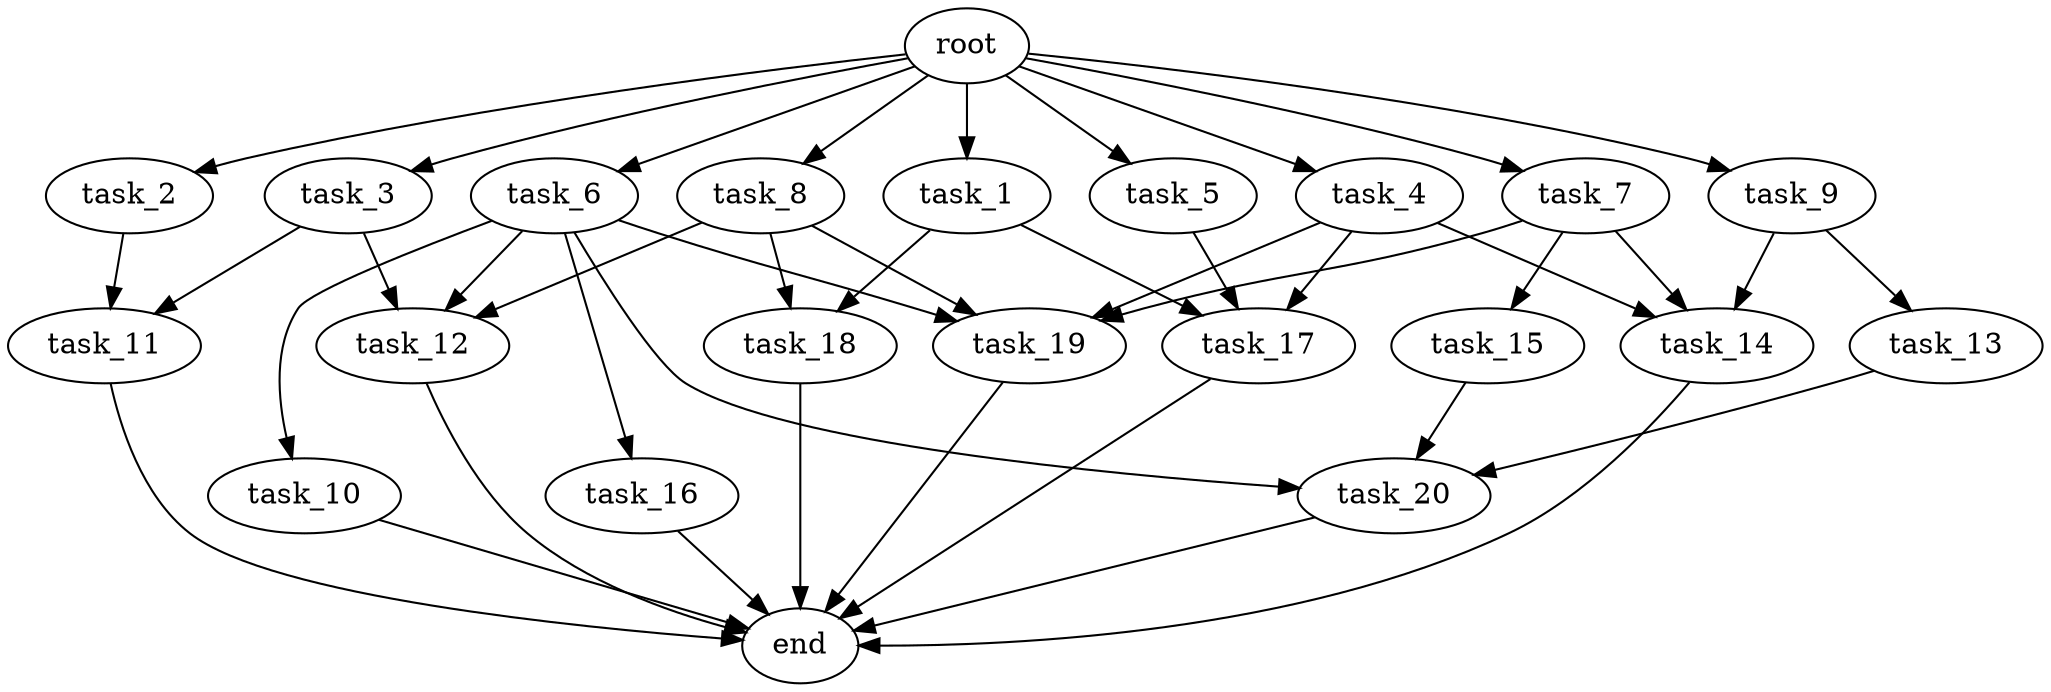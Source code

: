 digraph G {
  root [size="0.000000e+00"];
  task_1 [size="1.829511e+10"];
  task_2 [size="4.008374e+10"];
  task_3 [size="9.623137e+10"];
  task_4 [size="2.719059e+10"];
  task_5 [size="3.857769e+10"];
  task_6 [size="8.506865e+10"];
  task_7 [size="7.999191e+10"];
  task_8 [size="6.488816e+10"];
  task_9 [size="7.969299e+10"];
  task_10 [size="1.131453e+10"];
  task_11 [size="6.962003e+10"];
  task_12 [size="5.874053e+09"];
  task_13 [size="9.424727e+10"];
  task_14 [size="1.594795e+10"];
  task_15 [size="4.160861e+10"];
  task_16 [size="5.907912e+10"];
  task_17 [size="8.022846e+10"];
  task_18 [size="6.784253e+10"];
  task_19 [size="1.813424e+10"];
  task_20 [size="3.798128e+10"];
  end [size="0.000000e+00"];

  root -> task_1 [size="1.000000e-12"];
  root -> task_2 [size="1.000000e-12"];
  root -> task_3 [size="1.000000e-12"];
  root -> task_4 [size="1.000000e-12"];
  root -> task_5 [size="1.000000e-12"];
  root -> task_6 [size="1.000000e-12"];
  root -> task_7 [size="1.000000e-12"];
  root -> task_8 [size="1.000000e-12"];
  root -> task_9 [size="1.000000e-12"];
  task_1 -> task_17 [size="2.674282e+08"];
  task_1 -> task_18 [size="3.392126e+08"];
  task_2 -> task_11 [size="3.481001e+08"];
  task_3 -> task_11 [size="3.481001e+08"];
  task_3 -> task_12 [size="1.958018e+07"];
  task_4 -> task_14 [size="5.315982e+07"];
  task_4 -> task_17 [size="2.674282e+08"];
  task_4 -> task_19 [size="4.533561e+07"];
  task_5 -> task_17 [size="2.674282e+08"];
  task_6 -> task_10 [size="1.131453e+08"];
  task_6 -> task_12 [size="1.958018e+07"];
  task_6 -> task_16 [size="5.907912e+08"];
  task_6 -> task_19 [size="4.533561e+07"];
  task_6 -> task_20 [size="1.266043e+08"];
  task_7 -> task_14 [size="5.315982e+07"];
  task_7 -> task_15 [size="4.160861e+08"];
  task_7 -> task_19 [size="4.533561e+07"];
  task_8 -> task_12 [size="1.958018e+07"];
  task_8 -> task_18 [size="3.392126e+08"];
  task_8 -> task_19 [size="4.533561e+07"];
  task_9 -> task_13 [size="9.424727e+08"];
  task_9 -> task_14 [size="5.315982e+07"];
  task_10 -> end [size="1.000000e-12"];
  task_11 -> end [size="1.000000e-12"];
  task_12 -> end [size="1.000000e-12"];
  task_13 -> task_20 [size="1.266043e+08"];
  task_14 -> end [size="1.000000e-12"];
  task_15 -> task_20 [size="1.266043e+08"];
  task_16 -> end [size="1.000000e-12"];
  task_17 -> end [size="1.000000e-12"];
  task_18 -> end [size="1.000000e-12"];
  task_19 -> end [size="1.000000e-12"];
  task_20 -> end [size="1.000000e-12"];
}
